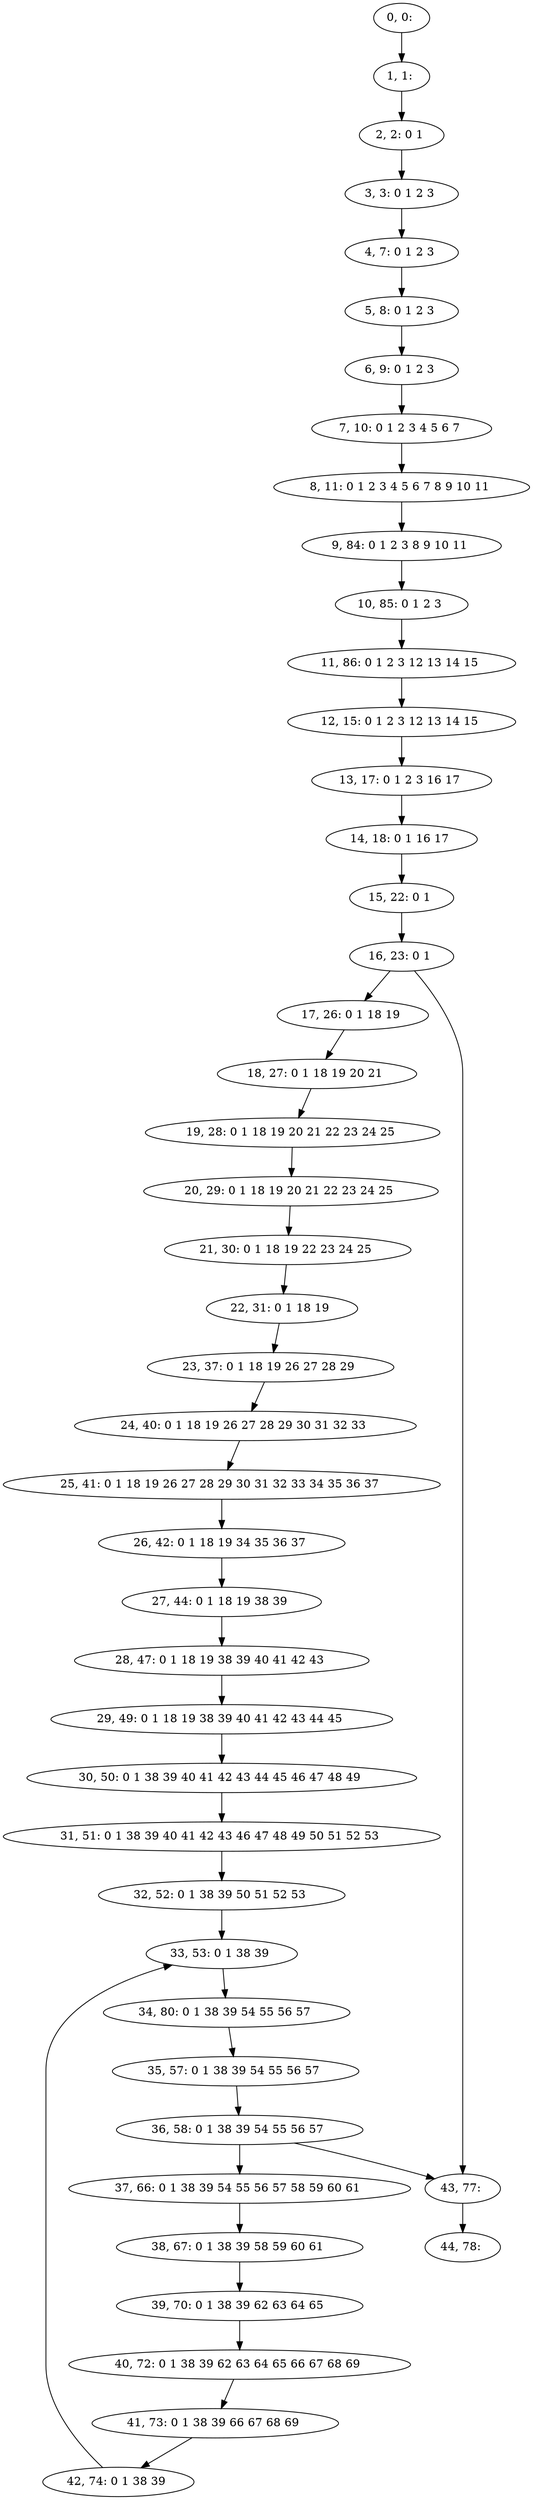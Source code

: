 digraph G {
0[label="0, 0: "];
1[label="1, 1: "];
2[label="2, 2: 0 1 "];
3[label="3, 3: 0 1 2 3 "];
4[label="4, 7: 0 1 2 3 "];
5[label="5, 8: 0 1 2 3 "];
6[label="6, 9: 0 1 2 3 "];
7[label="7, 10: 0 1 2 3 4 5 6 7 "];
8[label="8, 11: 0 1 2 3 4 5 6 7 8 9 10 11 "];
9[label="9, 84: 0 1 2 3 8 9 10 11 "];
10[label="10, 85: 0 1 2 3 "];
11[label="11, 86: 0 1 2 3 12 13 14 15 "];
12[label="12, 15: 0 1 2 3 12 13 14 15 "];
13[label="13, 17: 0 1 2 3 16 17 "];
14[label="14, 18: 0 1 16 17 "];
15[label="15, 22: 0 1 "];
16[label="16, 23: 0 1 "];
17[label="17, 26: 0 1 18 19 "];
18[label="18, 27: 0 1 18 19 20 21 "];
19[label="19, 28: 0 1 18 19 20 21 22 23 24 25 "];
20[label="20, 29: 0 1 18 19 20 21 22 23 24 25 "];
21[label="21, 30: 0 1 18 19 22 23 24 25 "];
22[label="22, 31: 0 1 18 19 "];
23[label="23, 37: 0 1 18 19 26 27 28 29 "];
24[label="24, 40: 0 1 18 19 26 27 28 29 30 31 32 33 "];
25[label="25, 41: 0 1 18 19 26 27 28 29 30 31 32 33 34 35 36 37 "];
26[label="26, 42: 0 1 18 19 34 35 36 37 "];
27[label="27, 44: 0 1 18 19 38 39 "];
28[label="28, 47: 0 1 18 19 38 39 40 41 42 43 "];
29[label="29, 49: 0 1 18 19 38 39 40 41 42 43 44 45 "];
30[label="30, 50: 0 1 38 39 40 41 42 43 44 45 46 47 48 49 "];
31[label="31, 51: 0 1 38 39 40 41 42 43 46 47 48 49 50 51 52 53 "];
32[label="32, 52: 0 1 38 39 50 51 52 53 "];
33[label="33, 53: 0 1 38 39 "];
34[label="34, 80: 0 1 38 39 54 55 56 57 "];
35[label="35, 57: 0 1 38 39 54 55 56 57 "];
36[label="36, 58: 0 1 38 39 54 55 56 57 "];
37[label="37, 66: 0 1 38 39 54 55 56 57 58 59 60 61 "];
38[label="38, 67: 0 1 38 39 58 59 60 61 "];
39[label="39, 70: 0 1 38 39 62 63 64 65 "];
40[label="40, 72: 0 1 38 39 62 63 64 65 66 67 68 69 "];
41[label="41, 73: 0 1 38 39 66 67 68 69 "];
42[label="42, 74: 0 1 38 39 "];
43[label="43, 77: "];
44[label="44, 78: "];
0->1 ;
1->2 ;
2->3 ;
3->4 ;
4->5 ;
5->6 ;
6->7 ;
7->8 ;
8->9 ;
9->10 ;
10->11 ;
11->12 ;
12->13 ;
13->14 ;
14->15 ;
15->16 ;
16->17 ;
16->43 ;
17->18 ;
18->19 ;
19->20 ;
20->21 ;
21->22 ;
22->23 ;
23->24 ;
24->25 ;
25->26 ;
26->27 ;
27->28 ;
28->29 ;
29->30 ;
30->31 ;
31->32 ;
32->33 ;
33->34 ;
34->35 ;
35->36 ;
36->37 ;
36->43 ;
37->38 ;
38->39 ;
39->40 ;
40->41 ;
41->42 ;
42->33 ;
43->44 ;
}
